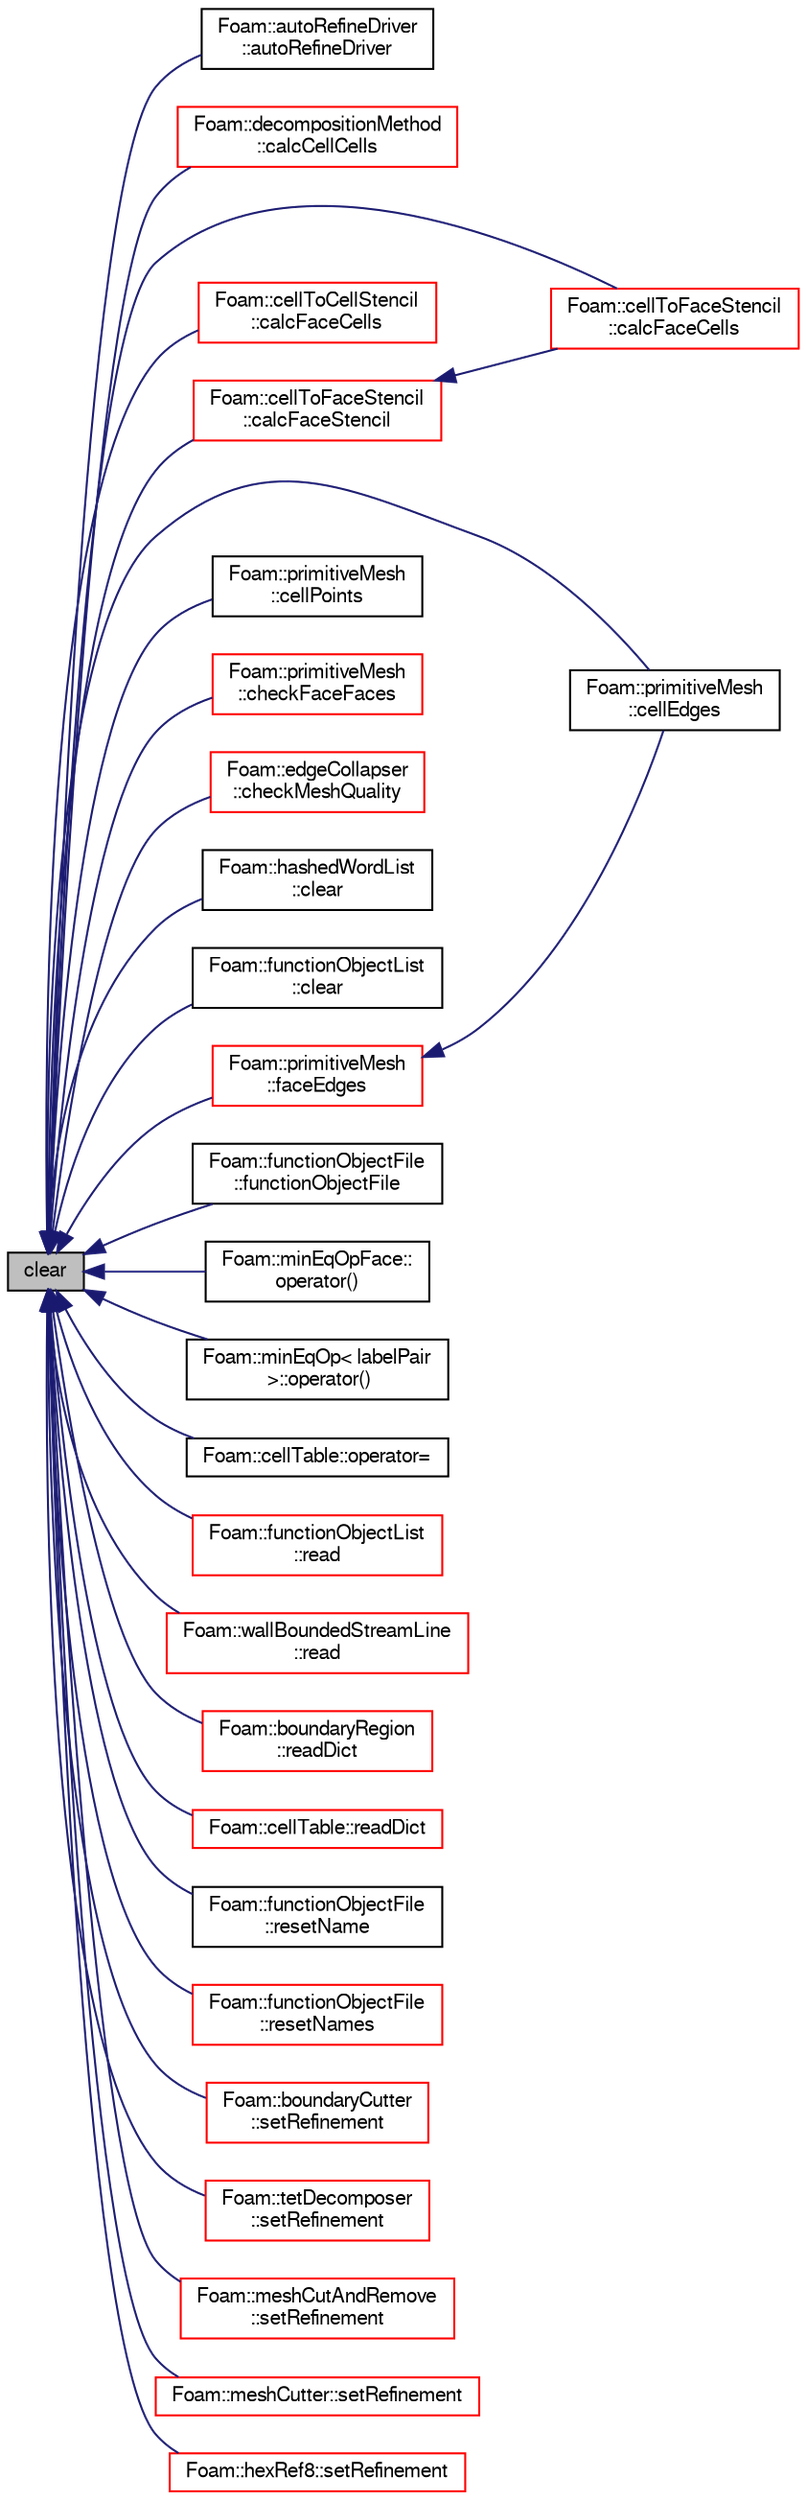 digraph "clear"
{
  bgcolor="transparent";
  edge [fontname="FreeSans",fontsize="10",labelfontname="FreeSans",labelfontsize="10"];
  node [fontname="FreeSans",fontsize="10",shape=record];
  rankdir="LR";
  Node4529 [label="clear",height=0.2,width=0.4,color="black", fillcolor="grey75", style="filled", fontcolor="black"];
  Node4529 -> Node4530 [dir="back",color="midnightblue",fontsize="10",style="solid",fontname="FreeSans"];
  Node4530 [label="Foam::autoRefineDriver\l::autoRefineDriver",height=0.2,width=0.4,color="black",URL="$a24618.html#af542d9b25af177ac01de22c65266603e",tooltip="Construct from components. "];
  Node4529 -> Node4531 [dir="back",color="midnightblue",fontsize="10",style="solid",fontname="FreeSans"];
  Node4531 [label="Foam::decompositionMethod\l::calcCellCells",height=0.2,width=0.4,color="red",URL="$a28594.html#a86727d8c968e3ae5d8f394879e2b3c8a",tooltip="Helper: determine (local or global) cellCells from mesh. "];
  Node4529 -> Node4537 [dir="back",color="midnightblue",fontsize="10",style="solid",fontname="FreeSans"];
  Node4537 [label="Foam::cellToFaceStencil\l::calcFaceCells",height=0.2,width=0.4,color="red",URL="$a22686.html#ae5e6c7b176e7515ab993bf7549c04d5e",tooltip="Collect cell neighbours of faces in global numbering. "];
  Node4529 -> Node4540 [dir="back",color="midnightblue",fontsize="10",style="solid",fontname="FreeSans"];
  Node4540 [label="Foam::cellToCellStencil\l::calcFaceCells",height=0.2,width=0.4,color="red",URL="$a22642.html#ae5e6c7b176e7515ab993bf7549c04d5e",tooltip="Collect cell neighbours of faces in global numbering. "];
  Node4529 -> Node4543 [dir="back",color="midnightblue",fontsize="10",style="solid",fontname="FreeSans"];
  Node4543 [label="Foam::cellToFaceStencil\l::calcFaceStencil",height=0.2,width=0.4,color="red",URL="$a22686.html#a75899a6e0677e40388327173f197eb45",tooltip="Collect cell neighbours into extended stencil. "];
  Node4543 -> Node4537 [dir="back",color="midnightblue",fontsize="10",style="solid",fontname="FreeSans"];
  Node4529 -> Node4547 [dir="back",color="midnightblue",fontsize="10",style="solid",fontname="FreeSans"];
  Node4547 [label="Foam::primitiveMesh\l::cellEdges",height=0.2,width=0.4,color="black",URL="$a27530.html#aa8f3c979c238982d15fd48beb8c76ca9",tooltip="cellEdges using cells, pointFaces, edges, pointEdges "];
  Node4529 -> Node4548 [dir="back",color="midnightblue",fontsize="10",style="solid",fontname="FreeSans"];
  Node4548 [label="Foam::primitiveMesh\l::cellPoints",height=0.2,width=0.4,color="black",URL="$a27530.html#a1c13020694d048dc396cd4b8662de467",tooltip="cellPoints using cells "];
  Node4529 -> Node4549 [dir="back",color="midnightblue",fontsize="10",style="solid",fontname="FreeSans"];
  Node4549 [label="Foam::primitiveMesh\l::checkFaceFaces",height=0.2,width=0.4,color="red",URL="$a27530.html#a7bec45762fece503afec27107a710963",tooltip="Check face-face connectivity. "];
  Node4529 -> Node4894 [dir="back",color="midnightblue",fontsize="10",style="solid",fontname="FreeSans"];
  Node4894 [label="Foam::edgeCollapser\l::checkMeshQuality",height=0.2,width=0.4,color="red",URL="$a21642.html#a05c592dbdbe3fcc0728c2595750b5982",tooltip="Check mesh and mark points on faces in error. "];
  Node4529 -> Node4896 [dir="back",color="midnightblue",fontsize="10",style="solid",fontname="FreeSans"];
  Node4896 [label="Foam::hashedWordList\l::clear",height=0.2,width=0.4,color="black",URL="$a28242.html#ac8bb3912a3ce86b15842e79d0b421204",tooltip="Clear the list, i.e. set size to zero. "];
  Node4529 -> Node4897 [dir="back",color="midnightblue",fontsize="10",style="solid",fontname="FreeSans"];
  Node4897 [label="Foam::functionObjectList\l::clear",height=0.2,width=0.4,color="black",URL="$a26126.html#ac8bb3912a3ce86b15842e79d0b421204",tooltip="Clear the list of function objects. "];
  Node4529 -> Node4898 [dir="back",color="midnightblue",fontsize="10",style="solid",fontname="FreeSans"];
  Node4898 [label="Foam::primitiveMesh\l::faceEdges",height=0.2,width=0.4,color="red",URL="$a27530.html#adbfcf489a527a07c33d684834faace79"];
  Node4898 -> Node4547 [dir="back",color="midnightblue",fontsize="10",style="solid",fontname="FreeSans"];
  Node4529 -> Node4973 [dir="back",color="midnightblue",fontsize="10",style="solid",fontname="FreeSans"];
  Node4973 [label="Foam::functionObjectFile\l::functionObjectFile",height=0.2,width=0.4,color="black",URL="$a26122.html#a899e0da6c0bcd714b989de3974733207",tooltip="Construct from components. "];
  Node4529 -> Node4974 [dir="back",color="midnightblue",fontsize="10",style="solid",fontname="FreeSans"];
  Node4974 [label="Foam::minEqOpFace::\loperator()",height=0.2,width=0.4,color="black",URL="$a25194.html#addccbfe6235f4e2b4483404bc0177a92"];
  Node4529 -> Node4975 [dir="back",color="midnightblue",fontsize="10",style="solid",fontname="FreeSans"];
  Node4975 [label="Foam::minEqOp\< labelPair\l \>::operator()",height=0.2,width=0.4,color="black",URL="$a21438.html#a5110bdded347caa6365e4d10554dfc32"];
  Node4529 -> Node4976 [dir="back",color="midnightblue",fontsize="10",style="solid",fontname="FreeSans"];
  Node4976 [label="Foam::cellTable::operator=",height=0.2,width=0.4,color="black",URL="$a21342.html#ac2838337150ab074428de8db53fea67f",tooltip="Assign from cellZones. "];
  Node4529 -> Node4977 [dir="back",color="midnightblue",fontsize="10",style="solid",fontname="FreeSans"];
  Node4977 [label="Foam::functionObjectList\l::read",height=0.2,width=0.4,color="red",URL="$a26126.html#af816873151ddb0126e98bb2f914d8ed5",tooltip="Read and set the function objects if their data have changed. "];
  Node4529 -> Node5674 [dir="back",color="midnightblue",fontsize="10",style="solid",fontname="FreeSans"];
  Node5674 [label="Foam::wallBoundedStreamLine\l::read",height=0.2,width=0.4,color="red",URL="$a28806.html#aa9b8764750bd9ff67ca32b6551dc7847",tooltip="Read the field average data. "];
  Node4529 -> Node5908 [dir="back",color="midnightblue",fontsize="10",style="solid",fontname="FreeSans"];
  Node5908 [label="Foam::boundaryRegion\l::readDict",height=0.2,width=0.4,color="red",URL="$a21338.html#ac54ace7467d79653dee278077fb187b6",tooltip="Read constant/boundaryRegion. "];
  Node4529 -> Node5914 [dir="back",color="midnightblue",fontsize="10",style="solid",fontname="FreeSans"];
  Node5914 [label="Foam::cellTable::readDict",height=0.2,width=0.4,color="red",URL="$a21342.html#a57e56444a03a71b0673d869fbbf5bcc7",tooltip="Read constant/cellTable. "];
  Node4529 -> Node5308 [dir="back",color="midnightblue",fontsize="10",style="solid",fontname="FreeSans"];
  Node5308 [label="Foam::functionObjectFile\l::resetName",height=0.2,width=0.4,color="black",URL="$a26122.html#a6894dffdeb99ba61b3aa606e75a8ab47",tooltip="Reset the list of names to a single name entry. "];
  Node4529 -> Node5309 [dir="back",color="midnightblue",fontsize="10",style="solid",fontname="FreeSans"];
  Node5309 [label="Foam::functionObjectFile\l::resetNames",height=0.2,width=0.4,color="red",URL="$a26122.html#a25c2b3f7833af1fd6d07612e5791d1fe",tooltip="Reset the list of names from a wordList. "];
  Node4529 -> Node4963 [dir="back",color="midnightblue",fontsize="10",style="solid",fontname="FreeSans"];
  Node4963 [label="Foam::boundaryCutter\l::setRefinement",height=0.2,width=0.4,color="red",URL="$a21498.html#ae6930353f029f71d7726d9992c9538f9",tooltip="Do actual cutting with cut description. Inserts mesh changes. "];
  Node4529 -> Node6367 [dir="back",color="midnightblue",fontsize="10",style="solid",fontname="FreeSans"];
  Node6367 [label="Foam::tetDecomposer\l::setRefinement",height=0.2,width=0.4,color="red",URL="$a21726.html#aeb1123afb6f39d7eb332698e53fc5610",tooltip="Insert all changes into meshMod to convert the polyMesh into. "];
  Node4529 -> Node4903 [dir="back",color="midnightblue",fontsize="10",style="solid",fontname="FreeSans"];
  Node4903 [label="Foam::meshCutAndRemove\l::setRefinement",height=0.2,width=0.4,color="red",URL="$a21502.html#a5b289474e53287a9460c322f12434dec",tooltip="Do actual cutting with cut description. Inserts mesh changes. "];
  Node4529 -> Node4905 [dir="back",color="midnightblue",fontsize="10",style="solid",fontname="FreeSans"];
  Node4905 [label="Foam::meshCutter::setRefinement",height=0.2,width=0.4,color="red",URL="$a21506.html#ad6964ecaeb84631835d8a4e51bf706bb",tooltip="Do actual cutting with cut description. Inserts mesh changes. "];
  Node4529 -> Node6244 [dir="back",color="midnightblue",fontsize="10",style="solid",fontname="FreeSans"];
  Node6244 [label="Foam::hexRef8::setRefinement",height=0.2,width=0.4,color="red",URL="$a21654.html#a59cb8a999be096950b6cc4f7c457426b",tooltip="Insert refinement. All selected cells will be split into 8. "];
}
